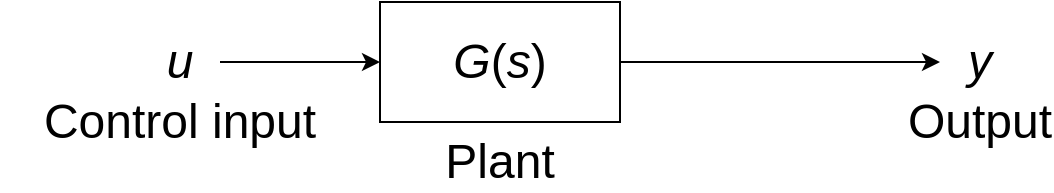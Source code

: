 <mxfile version="14.6.12" type="device" pages="5"><diagram id="LpK1yJ_hKeKC-mRUh4Eu" name="Openloop"><mxGraphModel dx="1422" dy="762" grid="1" gridSize="10" guides="1" tooltips="1" connect="1" arrows="1" fold="1" page="1" pageScale="1" pageWidth="827" pageHeight="583" math="0" shadow="0"><root><mxCell id="eJUgIqSm62zZzHFqGD71-0"/><mxCell id="eJUgIqSm62zZzHFqGD71-1" parent="eJUgIqSm62zZzHFqGD71-0"/><mxCell id="exgcAEvkiC2VnjmJ8I3w-1" value="&lt;i&gt;G&lt;/i&gt;(&lt;i&gt;s&lt;/i&gt;)" style="rounded=0;whiteSpace=wrap;html=1;fontSize=24;" parent="eJUgIqSm62zZzHFqGD71-1" vertex="1"><mxGeometry x="200" y="40" width="120" height="60" as="geometry"/></mxCell><mxCell id="exgcAEvkiC2VnjmJ8I3w-2" value="" style="endArrow=classic;html=1;fontSize=24;exitX=1;exitY=0.5;exitDx=0;exitDy=0;entryX=0;entryY=0.5;entryDx=0;entryDy=0;" parent="eJUgIqSm62zZzHFqGD71-1" target="exgcAEvkiC2VnjmJ8I3w-1" edge="1"><mxGeometry width="50" height="50" relative="1" as="geometry"><mxPoint x="120" y="70" as="sourcePoint"/><mxPoint x="200" y="180" as="targetPoint"/></mxGeometry></mxCell><mxCell id="exgcAEvkiC2VnjmJ8I3w-6" value="" style="endArrow=classic;html=1;fontSize=24;exitX=1;exitY=0.5;exitDx=0;exitDy=0;" parent="eJUgIqSm62zZzHFqGD71-1" source="exgcAEvkiC2VnjmJ8I3w-1" edge="1"><mxGeometry width="50" height="50" relative="1" as="geometry"><mxPoint x="360" y="69.5" as="sourcePoint"/><mxPoint x="480" y="70" as="targetPoint"/></mxGeometry></mxCell><mxCell id="exgcAEvkiC2VnjmJ8I3w-11" value="&lt;i&gt;u&lt;/i&gt;" style="text;html=1;strokeColor=none;fillColor=none;align=center;verticalAlign=middle;whiteSpace=wrap;rounded=0;fontSize=24;" parent="eJUgIqSm62zZzHFqGD71-1" vertex="1"><mxGeometry x="80" y="60.25" width="40" height="20" as="geometry"/></mxCell><mxCell id="exgcAEvkiC2VnjmJ8I3w-12" value="&lt;i&gt;y&lt;/i&gt;" style="text;html=1;strokeColor=none;fillColor=none;align=center;verticalAlign=middle;whiteSpace=wrap;rounded=0;fontSize=24;" parent="eJUgIqSm62zZzHFqGD71-1" vertex="1"><mxGeometry x="480" y="60.25" width="40" height="20" as="geometry"/></mxCell><mxCell id="exgcAEvkiC2VnjmJ8I3w-15" value="Plant" style="text;html=1;strokeColor=none;fillColor=none;align=center;verticalAlign=middle;whiteSpace=wrap;rounded=0;fontSize=24;" parent="eJUgIqSm62zZzHFqGD71-1" vertex="1"><mxGeometry x="240" y="110" width="40" height="20" as="geometry"/></mxCell><mxCell id="exgcAEvkiC2VnjmJ8I3w-17" value="Output" style="text;html=1;strokeColor=none;fillColor=none;align=center;verticalAlign=middle;whiteSpace=wrap;rounded=0;fontSize=24;" parent="eJUgIqSm62zZzHFqGD71-1" vertex="1"><mxGeometry x="480" y="90" width="40" height="20" as="geometry"/></mxCell><mxCell id="exgcAEvkiC2VnjmJ8I3w-18" value="Control input" style="text;html=1;strokeColor=none;fillColor=none;align=center;verticalAlign=middle;whiteSpace=wrap;rounded=0;fontSize=24;" parent="eJUgIqSm62zZzHFqGD71-1" vertex="1"><mxGeometry x="10" y="90" width="180" height="20" as="geometry"/></mxCell></root></mxGraphModel></diagram><diagram id="aKKlET8Y0Nt4wHHGuNj2" name="Feedback"><mxGraphModel dx="1422" dy="762" grid="1" gridSize="10" guides="1" tooltips="1" connect="1" arrows="1" fold="1" page="1" pageScale="1" pageWidth="827" pageHeight="583" math="0" shadow="0"><root><mxCell id="BKAPfHF4vDuV-SIpSFPr-0"/><mxCell id="BKAPfHF4vDuV-SIpSFPr-1" parent="BKAPfHF4vDuV-SIpSFPr-0"/><mxCell id="BKAPfHF4vDuV-SIpSFPr-2" value="&lt;i&gt;C&lt;/i&gt;(&lt;i&gt;s&lt;/i&gt;)" style="rounded=0;whiteSpace=wrap;html=1;fontSize=24;" parent="BKAPfHF4vDuV-SIpSFPr-1" vertex="1"><mxGeometry x="240" y="40" width="120" height="60" as="geometry"/></mxCell><mxCell id="BKAPfHF4vDuV-SIpSFPr-3" value="&lt;i&gt;G&lt;/i&gt;(&lt;i&gt;s&lt;/i&gt;)" style="rounded=0;whiteSpace=wrap;html=1;fontSize=24;" parent="BKAPfHF4vDuV-SIpSFPr-1" vertex="1"><mxGeometry x="440" y="40" width="120" height="60" as="geometry"/></mxCell><mxCell id="BKAPfHF4vDuV-SIpSFPr-4" value="" style="endArrow=classic;html=1;fontSize=24;exitX=1;exitY=0.5;exitDx=0;exitDy=0;entryX=0;entryY=0.5;entryDx=0;entryDy=0;" parent="BKAPfHF4vDuV-SIpSFPr-1" source="BKAPfHF4vDuV-SIpSFPr-2" target="BKAPfHF4vDuV-SIpSFPr-3" edge="1"><mxGeometry width="50" height="50" relative="1" as="geometry"><mxPoint x="390" y="230" as="sourcePoint"/><mxPoint x="440" y="180" as="targetPoint"/></mxGeometry></mxCell><mxCell id="BKAPfHF4vDuV-SIpSFPr-5" value="" style="endArrow=classic;html=1;fontSize=24;entryX=0;entryY=0.5;entryDx=0;entryDy=0;" parent="BKAPfHF4vDuV-SIpSFPr-1" target="BKAPfHF4vDuV-SIpSFPr-6" edge="1"><mxGeometry width="50" height="50" relative="1" as="geometry"><mxPoint x="80" y="70" as="sourcePoint"/><mxPoint x="260" y="69.5" as="targetPoint"/></mxGeometry></mxCell><mxCell id="BKAPfHF4vDuV-SIpSFPr-6" value="" style="ellipse;whiteSpace=wrap;html=1;aspect=fixed;fontSize=24;" parent="BKAPfHF4vDuV-SIpSFPr-1" vertex="1"><mxGeometry x="150" y="59.75" width="20.5" height="20.5" as="geometry"/></mxCell><mxCell id="BKAPfHF4vDuV-SIpSFPr-7" value="" style="endArrow=classic;html=1;fontSize=24;entryX=0;entryY=0.5;entryDx=0;entryDy=0;exitX=1;exitY=0.5;exitDx=0;exitDy=0;" parent="BKAPfHF4vDuV-SIpSFPr-1" source="BKAPfHF4vDuV-SIpSFPr-6" target="BKAPfHF4vDuV-SIpSFPr-2" edge="1"><mxGeometry width="50" height="50" relative="1" as="geometry"><mxPoint x="190" y="80" as="sourcePoint"/><mxPoint x="160" y="80" as="targetPoint"/></mxGeometry></mxCell><mxCell id="BKAPfHF4vDuV-SIpSFPr-8" value="" style="endArrow=classic;html=1;fontSize=24;exitX=1;exitY=0.5;exitDx=0;exitDy=0;" parent="BKAPfHF4vDuV-SIpSFPr-1" source="BKAPfHF4vDuV-SIpSFPr-3" edge="1"><mxGeometry width="50" height="50" relative="1" as="geometry"><mxPoint x="600" y="69.5" as="sourcePoint"/><mxPoint x="720" y="70" as="targetPoint"/></mxGeometry></mxCell><mxCell id="BKAPfHF4vDuV-SIpSFPr-9" value="" style="endArrow=none;html=1;fontSize=24;endFill=0;" parent="BKAPfHF4vDuV-SIpSFPr-1" edge="1"><mxGeometry width="50" height="50" relative="1" as="geometry"><mxPoint x="640" y="70" as="sourcePoint"/><mxPoint x="640" y="190" as="targetPoint"/></mxGeometry></mxCell><mxCell id="BKAPfHF4vDuV-SIpSFPr-10" value="" style="endArrow=none;html=1;fontSize=24;endFill=0;" parent="BKAPfHF4vDuV-SIpSFPr-1" edge="1"><mxGeometry width="50" height="50" relative="1" as="geometry"><mxPoint x="160" y="190" as="sourcePoint"/><mxPoint x="640" y="190" as="targetPoint"/></mxGeometry></mxCell><mxCell id="BKAPfHF4vDuV-SIpSFPr-11" value="" style="endArrow=classic;html=1;fontSize=24;entryX=0.5;entryY=1;entryDx=0;entryDy=0;" parent="BKAPfHF4vDuV-SIpSFPr-1" target="BKAPfHF4vDuV-SIpSFPr-6" edge="1"><mxGeometry width="50" height="50" relative="1" as="geometry"><mxPoint x="160" y="190" as="sourcePoint"/><mxPoint x="160" y="80" as="targetPoint"/></mxGeometry></mxCell><mxCell id="BKAPfHF4vDuV-SIpSFPr-12" value="&lt;i&gt;r&lt;/i&gt;" style="text;html=1;strokeColor=none;fillColor=none;align=center;verticalAlign=middle;whiteSpace=wrap;rounded=0;fontSize=24;" parent="BKAPfHF4vDuV-SIpSFPr-1" vertex="1"><mxGeometry x="40" y="59.75" width="40" height="20" as="geometry"/></mxCell><mxCell id="BKAPfHF4vDuV-SIpSFPr-14" value="&lt;i&gt;u&lt;/i&gt;" style="text;html=1;strokeColor=none;fillColor=none;align=center;verticalAlign=middle;whiteSpace=wrap;rounded=0;fontSize=24;" parent="BKAPfHF4vDuV-SIpSFPr-1" vertex="1"><mxGeometry x="380" y="39.75" width="40" height="20" as="geometry"/></mxCell><mxCell id="BKAPfHF4vDuV-SIpSFPr-15" value="&lt;i&gt;y&lt;/i&gt;" style="text;html=1;strokeColor=none;fillColor=none;align=center;verticalAlign=middle;whiteSpace=wrap;rounded=0;fontSize=24;" parent="BKAPfHF4vDuV-SIpSFPr-1" vertex="1"><mxGeometry x="720" y="60.25" width="40" height="20" as="geometry"/></mxCell><mxCell id="BKAPfHF4vDuV-SIpSFPr-16" value="&lt;i&gt;e&lt;/i&gt;" style="text;html=1;strokeColor=none;fillColor=none;align=center;verticalAlign=middle;whiteSpace=wrap;rounded=0;fontSize=24;" parent="BKAPfHF4vDuV-SIpSFPr-1" vertex="1"><mxGeometry x="180" y="40.25" width="40" height="20" as="geometry"/></mxCell><mxCell id="BKAPfHF4vDuV-SIpSFPr-17" value="Controller" style="text;html=1;strokeColor=none;fillColor=none;align=center;verticalAlign=middle;whiteSpace=wrap;rounded=0;fontSize=24;" parent="BKAPfHF4vDuV-SIpSFPr-1" vertex="1"><mxGeometry x="280" y="110" width="40" height="20" as="geometry"/></mxCell><mxCell id="BKAPfHF4vDuV-SIpSFPr-18" value="Plant" style="text;html=1;strokeColor=none;fillColor=none;align=center;verticalAlign=middle;whiteSpace=wrap;rounded=0;fontSize=24;" parent="BKAPfHF4vDuV-SIpSFPr-1" vertex="1"><mxGeometry x="480" y="110" width="40" height="20" as="geometry"/></mxCell><mxCell id="BKAPfHF4vDuV-SIpSFPr-19" value="Target" style="text;html=1;strokeColor=none;fillColor=none;align=center;verticalAlign=middle;whiteSpace=wrap;rounded=0;fontSize=24;" parent="BKAPfHF4vDuV-SIpSFPr-1" vertex="1"><mxGeometry x="40" y="90" width="40" height="20" as="geometry"/></mxCell><mxCell id="BKAPfHF4vDuV-SIpSFPr-20" value="Output" style="text;html=1;strokeColor=none;fillColor=none;align=center;verticalAlign=middle;whiteSpace=wrap;rounded=0;fontSize=24;" parent="BKAPfHF4vDuV-SIpSFPr-1" vertex="1"><mxGeometry x="720" y="90" width="40" height="20" as="geometry"/></mxCell><mxCell id="BKAPfHF4vDuV-SIpSFPr-21" value="Control input" style="text;html=1;strokeColor=none;fillColor=none;align=center;verticalAlign=middle;whiteSpace=wrap;rounded=0;fontSize=24;" parent="BKAPfHF4vDuV-SIpSFPr-1" vertex="1"><mxGeometry x="310" y="10" width="180" height="20" as="geometry"/></mxCell><mxCell id="tWutcme8Any8Xiox3pY2-1" value="" style="endArrow=none;html=1;fontSize=24;" parent="BKAPfHF4vDuV-SIpSFPr-1" edge="1"><mxGeometry width="50" height="50" relative="1" as="geometry"><mxPoint x="130.5" y="49.58" as="sourcePoint"/><mxPoint x="150" y="50" as="targetPoint"/></mxGeometry></mxCell><mxCell id="tWutcme8Any8Xiox3pY2-2" value="" style="endArrow=none;html=1;fontSize=24;" parent="BKAPfHF4vDuV-SIpSFPr-1" edge="1"><mxGeometry width="50" height="50" relative="1" as="geometry"><mxPoint x="140" y="40.25" as="sourcePoint"/><mxPoint x="140" y="60.25" as="targetPoint"/></mxGeometry></mxCell><mxCell id="tWutcme8Any8Xiox3pY2-3" value="" style="endArrow=none;html=1;fontSize=24;" parent="BKAPfHF4vDuV-SIpSFPr-1" edge="1"><mxGeometry width="50" height="50" relative="1" as="geometry"><mxPoint x="170.5" y="99.58" as="sourcePoint"/><mxPoint x="190" y="100" as="targetPoint"/></mxGeometry></mxCell></root></mxGraphModel></diagram><diagram id="QLqFuEdxZmHY0M0TcI9e" name="TimeTrans"><mxGraphModel dx="981" dy="486" grid="1" gridSize="10" guides="1" tooltips="1" connect="1" arrows="1" fold="1" page="1" pageScale="1" pageWidth="827" pageHeight="583" math="0" shadow="0"><root><mxCell id="-6I7eu9SVxJh-L2ONIvm-0"/><mxCell id="-6I7eu9SVxJh-L2ONIvm-1" parent="-6I7eu9SVxJh-L2ONIvm-0"/><mxCell id="-6I7eu9SVxJh-L2ONIvm-2" value="" style="endArrow=classic;html=1;fontSize=24;" edge="1" parent="-6I7eu9SVxJh-L2ONIvm-1"><mxGeometry width="50" height="50" relative="1" as="geometry"><mxPoint x="30" y="320" as="sourcePoint"/><mxPoint x="520" y="320" as="targetPoint"/></mxGeometry></mxCell><mxCell id="-6I7eu9SVxJh-L2ONIvm-3" value="" style="endArrow=classic;html=1;fontSize=24;" edge="1" parent="-6I7eu9SVxJh-L2ONIvm-1"><mxGeometry width="50" height="50" relative="1" as="geometry"><mxPoint x="40" y="330" as="sourcePoint"/><mxPoint x="40" y="40" as="targetPoint"/></mxGeometry></mxCell><mxCell id="-6I7eu9SVxJh-L2ONIvm-4" value="" style="curved=1;endArrow=none;html=1;fontSize=24;endFill=0;" edge="1" parent="-6I7eu9SVxJh-L2ONIvm-1"><mxGeometry width="50" height="50" relative="1" as="geometry"><mxPoint x="80" y="320" as="sourcePoint"/><mxPoint x="520" y="80" as="targetPoint"/><Array as="points"><mxPoint x="160" y="170"/><mxPoint x="320" y="80"/></Array></mxGeometry></mxCell><mxCell id="-6I7eu9SVxJh-L2ONIvm-5" value="" style="curved=1;endArrow=none;html=1;fontSize=24;endFill=0;" edge="1" parent="-6I7eu9SVxJh-L2ONIvm-1"><mxGeometry width="50" height="50" relative="1" as="geometry"><mxPoint x="80" y="320" as="sourcePoint"/><mxPoint x="520" y="80" as="targetPoint"/><Array as="points"><mxPoint x="100" y="220"/><mxPoint x="170" y="70"/></Array></mxGeometry></mxCell><mxCell id="-6I7eu9SVxJh-L2ONIvm-6" value="" style="curved=1;endArrow=none;html=1;fontSize=24;endFill=0;" edge="1" parent="-6I7eu9SVxJh-L2ONIvm-1"><mxGeometry width="50" height="50" relative="1" as="geometry"><mxPoint x="80" y="320" as="sourcePoint"/><mxPoint x="520" y="120" as="targetPoint"/><Array as="points"><mxPoint x="200" y="160"/></Array></mxGeometry></mxCell><mxCell id="-6I7eu9SVxJh-L2ONIvm-7" value="Time &lt;i&gt;t&lt;/i&gt;" style="text;html=1;strokeColor=none;fillColor=none;align=center;verticalAlign=middle;whiteSpace=wrap;rounded=0;fontSize=24;" vertex="1" parent="-6I7eu9SVxJh-L2ONIvm-1"><mxGeometry x="414" y="330" width="100" height="20" as="geometry"/></mxCell><mxCell id="-6I7eu9SVxJh-L2ONIvm-9" value="Time constant" style="text;html=1;strokeColor=none;fillColor=none;align=center;verticalAlign=middle;whiteSpace=wrap;rounded=0;fontSize=24;" vertex="1" parent="-6I7eu9SVxJh-L2ONIvm-1"><mxGeometry x="234" y="220" width="220" height="20" as="geometry"/></mxCell><mxCell id="biFRWdEG6viMLxoKx9GR-0" value="" style="shape=flexArrow;endArrow=classic;html=1;fontSize=24;" edge="1" parent="-6I7eu9SVxJh-L2ONIvm-1"><mxGeometry width="50" height="50" relative="1" as="geometry"><mxPoint x="280" y="201.5" as="sourcePoint"/><mxPoint x="410" y="200" as="targetPoint"/></mxGeometry></mxCell><mxCell id="biFRWdEG6viMLxoKx9GR-1" value="1st order transfer function" style="text;html=1;strokeColor=none;fillColor=none;align=center;verticalAlign=middle;whiteSpace=wrap;rounded=0;fontSize=24;" vertex="1" parent="-6I7eu9SVxJh-L2ONIvm-1"><mxGeometry x="60" y="10" width="400" height="20" as="geometry"/></mxCell><mxCell id="_4StybSK5LL7AebU3-w3-0" value="" style="endArrow=none;dashed=1;html=1;fontSize=24;startArrow=none;" edge="1" parent="-6I7eu9SVxJh-L2ONIvm-1"><mxGeometry width="50" height="50" relative="1" as="geometry"><mxPoint x="185.0" y="80" as="sourcePoint"/><mxPoint x="520" y="80" as="targetPoint"/></mxGeometry></mxCell><mxCell id="_4StybSK5LL7AebU3-w3-2" value="&lt;i&gt;K&lt;/i&gt;" style="text;html=1;strokeColor=none;fillColor=none;align=center;verticalAlign=middle;whiteSpace=wrap;rounded=0;fontSize=24;" vertex="1" parent="-6I7eu9SVxJh-L2ONIvm-1"><mxGeometry y="70" width="40" height="20" as="geometry"/></mxCell><mxCell id="_4StybSK5LL7AebU3-w3-3" value="" style="endArrow=none;dashed=1;html=1;fontSize=24;" edge="1" parent="-6I7eu9SVxJh-L2ONIvm-1"><mxGeometry width="50" height="50" relative="1" as="geometry"><mxPoint x="80" y="320" as="sourcePoint"/><mxPoint x="240" y="50" as="targetPoint"/></mxGeometry></mxCell><mxCell id="_4StybSK5LL7AebU3-w3-4" value="" style="endArrow=none;dashed=1;html=1;fontSize=24;startArrow=none;" edge="1" parent="-6I7eu9SVxJh-L2ONIvm-1"><mxGeometry width="50" height="50" relative="1" as="geometry"><mxPoint x="220" y="80" as="sourcePoint"/><mxPoint x="220" y="80" as="targetPoint"/></mxGeometry></mxCell><mxCell id="_4StybSK5LL7AebU3-w3-5" value="&lt;i&gt;L+T&lt;/i&gt;" style="text;html=1;strokeColor=none;fillColor=none;align=center;verticalAlign=middle;whiteSpace=wrap;rounded=0;fontSize=24;" vertex="1" parent="-6I7eu9SVxJh-L2ONIvm-1"><mxGeometry x="200" y="330" width="40" height="20" as="geometry"/></mxCell><mxCell id="_4StybSK5LL7AebU3-w3-7" value="0.632&lt;i&gt;K&lt;/i&gt;" style="text;html=1;strokeColor=none;fillColor=none;align=center;verticalAlign=middle;whiteSpace=wrap;rounded=0;fontSize=24;" vertex="1" parent="-6I7eu9SVxJh-L2ONIvm-1"><mxGeometry x="250" y="130" width="40" height="20" as="geometry"/></mxCell><mxCell id="_4StybSK5LL7AebU3-w3-9" value="" style="endArrow=none;dashed=1;html=1;fontSize=24;" edge="1" parent="-6I7eu9SVxJh-L2ONIvm-1"><mxGeometry width="50" height="50" relative="1" as="geometry"><mxPoint x="220" y="320" as="sourcePoint"/><mxPoint x="220" y="85" as="targetPoint"/></mxGeometry></mxCell><mxCell id="_4StybSK5LL7AebU3-w3-11" value="" style="endArrow=none;dashed=1;html=1;fontSize=24;exitX=1;exitY=0.5;exitDx=0;exitDy=0;" edge="1" parent="-6I7eu9SVxJh-L2ONIvm-1" source="_4StybSK5LL7AebU3-w3-2"><mxGeometry width="50" height="50" relative="1" as="geometry"><mxPoint x="80" y="80" as="sourcePoint"/><mxPoint x="215.0" y="80" as="targetPoint"/></mxGeometry></mxCell><mxCell id="_4StybSK5LL7AebU3-w3-12" value="" style="ellipse;whiteSpace=wrap;html=1;aspect=fixed;fontSize=24;strokeColor=none;fillColor=#000000;" vertex="1" parent="-6I7eu9SVxJh-L2ONIvm-1"><mxGeometry x="215" y="135" width="10" height="10" as="geometry"/></mxCell><mxCell id="_4StybSK5LL7AebU3-w3-14" value="" style="ellipse;whiteSpace=wrap;html=1;aspect=fixed;fontSize=24;strokeColor=none;fillColor=#000000;" vertex="1" parent="-6I7eu9SVxJh-L2ONIvm-1"><mxGeometry x="215" y="75" width="10" height="10" as="geometry"/></mxCell><mxCell id="_4StybSK5LL7AebU3-w3-16" value="&lt;i&gt;y&lt;/i&gt;" style="text;html=1;strokeColor=none;fillColor=none;align=center;verticalAlign=middle;whiteSpace=wrap;rounded=0;fontSize=24;" vertex="1" parent="-6I7eu9SVxJh-L2ONIvm-1"><mxGeometry x="10" y="10" width="40" height="20" as="geometry"/></mxCell><mxCell id="ehMTZ1YFxICBOnaeqU66-1" value="&lt;i&gt;L&lt;/i&gt;" style="text;html=1;strokeColor=none;fillColor=none;align=center;verticalAlign=middle;whiteSpace=wrap;rounded=0;fontSize=24;" vertex="1" parent="-6I7eu9SVxJh-L2ONIvm-1"><mxGeometry x="60" y="330" width="40" height="20" as="geometry"/></mxCell><mxCell id="ehMTZ1YFxICBOnaeqU66-2" value="0" style="text;html=1;strokeColor=none;fillColor=none;align=center;verticalAlign=middle;whiteSpace=wrap;rounded=0;fontSize=24;" vertex="1" parent="-6I7eu9SVxJh-L2ONIvm-1"><mxGeometry y="330" width="40" height="20" as="geometry"/></mxCell></root></mxGraphModel></diagram><diagram id="LLka-jax26qRRc10R-kH" name="RotaryEncoder"><mxGraphModel dx="1422" dy="762" grid="1" gridSize="10" guides="1" tooltips="1" connect="1" arrows="1" fold="1" page="1" pageScale="1" pageWidth="827" pageHeight="583" math="0" shadow="0"><root><mxCell id="0"/><mxCell id="1" parent="0"/><mxCell id="IHuQhA2lja8oLrh6rLdf-2" value="" style="endArrow=classic;html=1;" parent="1" edge="1"><mxGeometry width="50" height="50" relative="1" as="geometry"><mxPoint x="110" y="120" as="sourcePoint"/><mxPoint x="800" y="120" as="targetPoint"/></mxGeometry></mxCell><mxCell id="IHuQhA2lja8oLrh6rLdf-3" value="" style="endArrow=classic;html=1;" parent="1" edge="1"><mxGeometry width="50" height="50" relative="1" as="geometry"><mxPoint x="120" y="130" as="sourcePoint"/><mxPoint x="120" y="40" as="targetPoint"/></mxGeometry></mxCell><mxCell id="IHuQhA2lja8oLrh6rLdf-4" value="" style="endArrow=classic;html=1;endFill=1;" parent="1" edge="1"><mxGeometry width="50" height="50" relative="1" as="geometry"><mxPoint x="160" y="120" as="sourcePoint"/><mxPoint x="160" y="40" as="targetPoint"/></mxGeometry></mxCell><mxCell id="IHuQhA2lja8oLrh6rLdf-5" value="" style="endArrow=classic;html=1;endFill=1;" parent="1" edge="1"><mxGeometry width="50" height="50" relative="1" as="geometry"><mxPoint x="200" y="40" as="sourcePoint"/><mxPoint x="200" y="120" as="targetPoint"/></mxGeometry></mxCell><mxCell id="IHuQhA2lja8oLrh6rLdf-6" value="" style="endArrow=none;html=1;" parent="1" edge="1"><mxGeometry width="50" height="50" relative="1" as="geometry"><mxPoint x="200" y="40" as="sourcePoint"/><mxPoint x="160" y="40" as="targetPoint"/></mxGeometry></mxCell><mxCell id="IHuQhA2lja8oLrh6rLdf-7" value="" style="endArrow=classic;html=1;endFill=1;" parent="1" edge="1"><mxGeometry width="50" height="50" relative="1" as="geometry"><mxPoint x="240" y="120" as="sourcePoint"/><mxPoint x="240" y="40" as="targetPoint"/></mxGeometry></mxCell><mxCell id="IHuQhA2lja8oLrh6rLdf-8" value="" style="endArrow=classic;html=1;endFill=1;" parent="1" edge="1"><mxGeometry width="50" height="50" relative="1" as="geometry"><mxPoint x="280" y="40" as="sourcePoint"/><mxPoint x="280" y="120" as="targetPoint"/></mxGeometry></mxCell><mxCell id="IHuQhA2lja8oLrh6rLdf-9" value="" style="endArrow=none;html=1;" parent="1" edge="1"><mxGeometry width="50" height="50" relative="1" as="geometry"><mxPoint x="280" y="40" as="sourcePoint"/><mxPoint x="240" y="40" as="targetPoint"/></mxGeometry></mxCell><mxCell id="IHuQhA2lja8oLrh6rLdf-13" value="" style="endArrow=classic;html=1;endFill=1;" parent="1" edge="1"><mxGeometry width="50" height="50" relative="1" as="geometry"><mxPoint x="320" y="120" as="sourcePoint"/><mxPoint x="320" y="40" as="targetPoint"/></mxGeometry></mxCell><mxCell id="IHuQhA2lja8oLrh6rLdf-14" value="" style="endArrow=classic;html=1;endFill=1;" parent="1" edge="1"><mxGeometry width="50" height="50" relative="1" as="geometry"><mxPoint x="400" y="40" as="sourcePoint"/><mxPoint x="400" y="120" as="targetPoint"/></mxGeometry></mxCell><mxCell id="IHuQhA2lja8oLrh6rLdf-15" value="" style="endArrow=none;html=1;" parent="1" edge="1"><mxGeometry width="50" height="50" relative="1" as="geometry"><mxPoint x="400" y="40" as="sourcePoint"/><mxPoint x="320" y="40" as="targetPoint"/></mxGeometry></mxCell><mxCell id="IHuQhA2lja8oLrh6rLdf-16" value="" style="endArrow=classic;html=1;endFill=1;" parent="1" edge="1"><mxGeometry width="50" height="50" relative="1" as="geometry"><mxPoint x="480" y="120" as="sourcePoint"/><mxPoint x="480" y="40" as="targetPoint"/></mxGeometry></mxCell><mxCell id="IHuQhA2lja8oLrh6rLdf-17" value="" style="endArrow=classic;html=1;endFill=1;" parent="1" edge="1"><mxGeometry width="50" height="50" relative="1" as="geometry"><mxPoint x="560" y="40" as="sourcePoint"/><mxPoint x="560" y="120" as="targetPoint"/></mxGeometry></mxCell><mxCell id="IHuQhA2lja8oLrh6rLdf-18" value="" style="endArrow=none;html=1;" parent="1" edge="1"><mxGeometry width="50" height="50" relative="1" as="geometry"><mxPoint x="560" y="40" as="sourcePoint"/><mxPoint x="480" y="40" as="targetPoint"/></mxGeometry></mxCell><mxCell id="IHuQhA2lja8oLrh6rLdf-19" value="" style="endArrow=classic;html=1;endFill=1;" parent="1" edge="1"><mxGeometry width="50" height="50" relative="1" as="geometry"><mxPoint x="640" y="120" as="sourcePoint"/><mxPoint x="640" y="40" as="targetPoint"/></mxGeometry></mxCell><mxCell id="IHuQhA2lja8oLrh6rLdf-20" value="" style="endArrow=classic;html=1;endFill=1;" parent="1" edge="1"><mxGeometry width="50" height="50" relative="1" as="geometry"><mxPoint x="660" y="40" as="sourcePoint"/><mxPoint x="660" y="120" as="targetPoint"/></mxGeometry></mxCell><mxCell id="IHuQhA2lja8oLrh6rLdf-21" value="" style="endArrow=none;html=1;" parent="1" edge="1"><mxGeometry width="50" height="50" relative="1" as="geometry"><mxPoint x="660" y="40" as="sourcePoint"/><mxPoint x="640" y="40" as="targetPoint"/></mxGeometry></mxCell><mxCell id="IHuQhA2lja8oLrh6rLdf-22" value="" style="endArrow=classic;html=1;endFill=1;" parent="1" edge="1"><mxGeometry width="50" height="50" relative="1" as="geometry"><mxPoint x="680" y="120" as="sourcePoint"/><mxPoint x="680" y="40" as="targetPoint"/></mxGeometry></mxCell><mxCell id="IHuQhA2lja8oLrh6rLdf-23" value="" style="endArrow=classic;html=1;endFill=1;" parent="1" edge="1"><mxGeometry width="50" height="50" relative="1" as="geometry"><mxPoint x="700" y="40" as="sourcePoint"/><mxPoint x="700" y="120" as="targetPoint"/></mxGeometry></mxCell><mxCell id="IHuQhA2lja8oLrh6rLdf-24" value="" style="endArrow=none;html=1;" parent="1" edge="1"><mxGeometry width="50" height="50" relative="1" as="geometry"><mxPoint x="700" y="40" as="sourcePoint"/><mxPoint x="680" y="40" as="targetPoint"/></mxGeometry></mxCell><mxCell id="IHuQhA2lja8oLrh6rLdf-25" value="" style="endArrow=classic;html=1;endFill=1;" parent="1" edge="1"><mxGeometry width="50" height="50" relative="1" as="geometry"><mxPoint x="720" y="120" as="sourcePoint"/><mxPoint x="720" y="40" as="targetPoint"/></mxGeometry></mxCell><mxCell id="IHuQhA2lja8oLrh6rLdf-26" value="" style="endArrow=classic;html=1;endFill=1;" parent="1" edge="1"><mxGeometry width="50" height="50" relative="1" as="geometry"><mxPoint x="740" y="40" as="sourcePoint"/><mxPoint x="740" y="120" as="targetPoint"/></mxGeometry></mxCell><mxCell id="IHuQhA2lja8oLrh6rLdf-27" value="" style="endArrow=none;html=1;" parent="1" edge="1"><mxGeometry width="50" height="50" relative="1" as="geometry"><mxPoint x="740" y="40" as="sourcePoint"/><mxPoint x="720" y="40" as="targetPoint"/></mxGeometry></mxCell><mxCell id="IHuQhA2lja8oLrh6rLdf-28" value="" style="endArrow=classic;html=1;" parent="1" edge="1"><mxGeometry width="50" height="50" relative="1" as="geometry"><mxPoint x="110" y="240" as="sourcePoint"/><mxPoint x="800" y="240" as="targetPoint"/></mxGeometry></mxCell><mxCell id="IHuQhA2lja8oLrh6rLdf-29" value="" style="endArrow=classic;html=1;" parent="1" edge="1"><mxGeometry width="50" height="50" relative="1" as="geometry"><mxPoint x="120" y="250" as="sourcePoint"/><mxPoint x="120" y="160" as="targetPoint"/></mxGeometry></mxCell><mxCell id="IHuQhA2lja8oLrh6rLdf-30" value="" style="endArrow=classic;html=1;endFill=1;" parent="1" edge="1"><mxGeometry width="50" height="50" relative="1" as="geometry"><mxPoint x="180" y="240" as="sourcePoint"/><mxPoint x="180" y="160" as="targetPoint"/></mxGeometry></mxCell><mxCell id="IHuQhA2lja8oLrh6rLdf-31" value="" style="endArrow=classic;html=1;endFill=1;" parent="1" edge="1"><mxGeometry width="50" height="50" relative="1" as="geometry"><mxPoint x="220" y="160" as="sourcePoint"/><mxPoint x="220" y="240" as="targetPoint"/></mxGeometry></mxCell><mxCell id="IHuQhA2lja8oLrh6rLdf-32" value="" style="endArrow=none;html=1;" parent="1" edge="1"><mxGeometry width="50" height="50" relative="1" as="geometry"><mxPoint x="220" y="160" as="sourcePoint"/><mxPoint x="180" y="160" as="targetPoint"/></mxGeometry></mxCell><mxCell id="IHuQhA2lja8oLrh6rLdf-33" value="" style="endArrow=classic;html=1;endFill=1;" parent="1" edge="1"><mxGeometry width="50" height="50" relative="1" as="geometry"><mxPoint x="260" y="240" as="sourcePoint"/><mxPoint x="260" y="160" as="targetPoint"/></mxGeometry></mxCell><mxCell id="IHuQhA2lja8oLrh6rLdf-34" value="" style="endArrow=classic;html=1;endFill=1;" parent="1" edge="1"><mxGeometry width="50" height="50" relative="1" as="geometry"><mxPoint x="300" y="160" as="sourcePoint"/><mxPoint x="300" y="240" as="targetPoint"/></mxGeometry></mxCell><mxCell id="IHuQhA2lja8oLrh6rLdf-35" value="" style="endArrow=none;html=1;" parent="1" edge="1"><mxGeometry width="50" height="50" relative="1" as="geometry"><mxPoint x="300" y="160" as="sourcePoint"/><mxPoint x="260" y="160" as="targetPoint"/></mxGeometry></mxCell><mxCell id="IHuQhA2lja8oLrh6rLdf-36" value="" style="endArrow=classic;html=1;endFill=1;" parent="1" edge="1"><mxGeometry width="50" height="50" relative="1" as="geometry"><mxPoint x="360" y="240" as="sourcePoint"/><mxPoint x="360" y="160" as="targetPoint"/></mxGeometry></mxCell><mxCell id="IHuQhA2lja8oLrh6rLdf-37" value="" style="endArrow=classic;html=1;endFill=1;" parent="1" edge="1"><mxGeometry width="50" height="50" relative="1" as="geometry"><mxPoint x="440" y="160" as="sourcePoint"/><mxPoint x="440" y="240" as="targetPoint"/></mxGeometry></mxCell><mxCell id="IHuQhA2lja8oLrh6rLdf-38" value="" style="endArrow=none;html=1;" parent="1" edge="1"><mxGeometry width="50" height="50" relative="1" as="geometry"><mxPoint x="440" y="160" as="sourcePoint"/><mxPoint x="360" y="160" as="targetPoint"/></mxGeometry></mxCell><mxCell id="IHuQhA2lja8oLrh6rLdf-39" value="" style="endArrow=classic;html=1;endFill=1;" parent="1" edge="1"><mxGeometry width="50" height="50" relative="1" as="geometry"><mxPoint x="520" y="240" as="sourcePoint"/><mxPoint x="520" y="160" as="targetPoint"/></mxGeometry></mxCell><mxCell id="IHuQhA2lja8oLrh6rLdf-40" value="" style="endArrow=classic;html=1;endFill=1;" parent="1" edge="1"><mxGeometry width="50" height="50" relative="1" as="geometry"><mxPoint x="600" y="160" as="sourcePoint"/><mxPoint x="600" y="240" as="targetPoint"/></mxGeometry></mxCell><mxCell id="IHuQhA2lja8oLrh6rLdf-41" value="" style="endArrow=none;html=1;" parent="1" edge="1"><mxGeometry width="50" height="50" relative="1" as="geometry"><mxPoint x="600" y="160" as="sourcePoint"/><mxPoint x="520" y="160" as="targetPoint"/></mxGeometry></mxCell><mxCell id="IHuQhA2lja8oLrh6rLdf-42" value="" style="endArrow=classic;html=1;endFill=1;" parent="1" edge="1"><mxGeometry width="50" height="50" relative="1" as="geometry"><mxPoint x="650" y="240" as="sourcePoint"/><mxPoint x="650" y="160" as="targetPoint"/></mxGeometry></mxCell><mxCell id="IHuQhA2lja8oLrh6rLdf-43" value="" style="endArrow=classic;html=1;endFill=1;" parent="1" edge="1"><mxGeometry width="50" height="50" relative="1" as="geometry"><mxPoint x="670" y="160" as="sourcePoint"/><mxPoint x="670" y="240" as="targetPoint"/></mxGeometry></mxCell><mxCell id="IHuQhA2lja8oLrh6rLdf-44" value="" style="endArrow=none;html=1;" parent="1" edge="1"><mxGeometry width="50" height="50" relative="1" as="geometry"><mxPoint x="670" y="160" as="sourcePoint"/><mxPoint x="650" y="160" as="targetPoint"/></mxGeometry></mxCell><mxCell id="IHuQhA2lja8oLrh6rLdf-45" value="" style="endArrow=classic;html=1;endFill=1;" parent="1" edge="1"><mxGeometry width="50" height="50" relative="1" as="geometry"><mxPoint x="690" y="240" as="sourcePoint"/><mxPoint x="690" y="160" as="targetPoint"/></mxGeometry></mxCell><mxCell id="IHuQhA2lja8oLrh6rLdf-46" value="" style="endArrow=classic;html=1;endFill=1;" parent="1" edge="1"><mxGeometry width="50" height="50" relative="1" as="geometry"><mxPoint x="710" y="160" as="sourcePoint"/><mxPoint x="710" y="240" as="targetPoint"/></mxGeometry></mxCell><mxCell id="IHuQhA2lja8oLrh6rLdf-47" value="" style="endArrow=none;html=1;" parent="1" edge="1"><mxGeometry width="50" height="50" relative="1" as="geometry"><mxPoint x="710" y="160" as="sourcePoint"/><mxPoint x="690" y="160" as="targetPoint"/></mxGeometry></mxCell><mxCell id="IHuQhA2lja8oLrh6rLdf-48" value="" style="endArrow=classic;html=1;endFill=1;" parent="1" edge="1"><mxGeometry width="50" height="50" relative="1" as="geometry"><mxPoint x="730" y="240" as="sourcePoint"/><mxPoint x="730" y="160" as="targetPoint"/></mxGeometry></mxCell><mxCell id="IHuQhA2lja8oLrh6rLdf-49" value="" style="endArrow=classic;html=1;endFill=1;" parent="1" edge="1"><mxGeometry width="50" height="50" relative="1" as="geometry"><mxPoint x="750" y="160" as="sourcePoint"/><mxPoint x="750" y="240" as="targetPoint"/></mxGeometry></mxCell><mxCell id="IHuQhA2lja8oLrh6rLdf-50" value="" style="endArrow=none;html=1;" parent="1" edge="1"><mxGeometry width="50" height="50" relative="1" as="geometry"><mxPoint x="750" y="160" as="sourcePoint"/><mxPoint x="730" y="160" as="targetPoint"/></mxGeometry></mxCell><mxCell id="IHuQhA2lja8oLrh6rLdf-51" value="" style="endArrow=none;dashed=1;html=1;" parent="1" edge="1"><mxGeometry width="50" height="50" relative="1" as="geometry"><mxPoint x="160" y="240" as="sourcePoint"/><mxPoint x="160" y="120" as="targetPoint"/></mxGeometry></mxCell><mxCell id="IHuQhA2lja8oLrh6rLdf-58" value="" style="endArrow=classic;html=1;" parent="1" edge="1"><mxGeometry width="50" height="50" relative="1" as="geometry"><mxPoint x="110" y="400" as="sourcePoint"/><mxPoint x="800" y="400" as="targetPoint"/></mxGeometry></mxCell><mxCell id="IHuQhA2lja8oLrh6rLdf-59" value="" style="endArrow=classic;html=1;" parent="1" edge="1"><mxGeometry width="50" height="50" relative="1" as="geometry"><mxPoint x="120" y="410" as="sourcePoint"/><mxPoint x="120" y="320" as="targetPoint"/></mxGeometry></mxCell><mxCell id="IHuQhA2lja8oLrh6rLdf-60" value="" style="endArrow=classic;html=1;endFill=1;" parent="1" edge="1"><mxGeometry width="50" height="50" relative="1" as="geometry"><mxPoint x="160" y="400" as="sourcePoint"/><mxPoint x="160" y="320" as="targetPoint"/></mxGeometry></mxCell><mxCell id="IHuQhA2lja8oLrh6rLdf-61" value="" style="endArrow=classic;html=1;endFill=1;" parent="1" edge="1"><mxGeometry width="50" height="50" relative="1" as="geometry"><mxPoint x="200" y="320" as="sourcePoint"/><mxPoint x="200" y="400" as="targetPoint"/></mxGeometry></mxCell><mxCell id="IHuQhA2lja8oLrh6rLdf-62" value="" style="endArrow=none;html=1;" parent="1" edge="1"><mxGeometry width="50" height="50" relative="1" as="geometry"><mxPoint x="200" y="320" as="sourcePoint"/><mxPoint x="160" y="320" as="targetPoint"/></mxGeometry></mxCell><mxCell id="IHuQhA2lja8oLrh6rLdf-63" value="" style="endArrow=classic;html=1;endFill=1;" parent="1" edge="1"><mxGeometry width="50" height="50" relative="1" as="geometry"><mxPoint x="240" y="400" as="sourcePoint"/><mxPoint x="240" y="320" as="targetPoint"/></mxGeometry></mxCell><mxCell id="IHuQhA2lja8oLrh6rLdf-64" value="" style="endArrow=classic;html=1;endFill=1;" parent="1" edge="1"><mxGeometry width="50" height="50" relative="1" as="geometry"><mxPoint x="280" y="320" as="sourcePoint"/><mxPoint x="280" y="400" as="targetPoint"/></mxGeometry></mxCell><mxCell id="IHuQhA2lja8oLrh6rLdf-65" value="" style="endArrow=none;html=1;" parent="1" edge="1"><mxGeometry width="50" height="50" relative="1" as="geometry"><mxPoint x="280" y="320" as="sourcePoint"/><mxPoint x="240" y="320" as="targetPoint"/></mxGeometry></mxCell><mxCell id="IHuQhA2lja8oLrh6rLdf-66" value="" style="endArrow=classic;html=1;endFill=1;" parent="1" edge="1"><mxGeometry width="50" height="50" relative="1" as="geometry"><mxPoint x="340" y="400" as="sourcePoint"/><mxPoint x="340" y="320" as="targetPoint"/></mxGeometry></mxCell><mxCell id="IHuQhA2lja8oLrh6rLdf-67" value="" style="endArrow=classic;html=1;endFill=1;" parent="1" edge="1"><mxGeometry width="50" height="50" relative="1" as="geometry"><mxPoint x="420" y="320" as="sourcePoint"/><mxPoint x="420" y="400" as="targetPoint"/></mxGeometry></mxCell><mxCell id="IHuQhA2lja8oLrh6rLdf-68" value="" style="endArrow=none;html=1;" parent="1" edge="1"><mxGeometry width="50" height="50" relative="1" as="geometry"><mxPoint x="420" y="320" as="sourcePoint"/><mxPoint x="340" y="320" as="targetPoint"/></mxGeometry></mxCell><mxCell id="IHuQhA2lja8oLrh6rLdf-69" value="" style="endArrow=classic;html=1;endFill=1;" parent="1" edge="1"><mxGeometry width="50" height="50" relative="1" as="geometry"><mxPoint x="500" y="400" as="sourcePoint"/><mxPoint x="500" y="320" as="targetPoint"/></mxGeometry></mxCell><mxCell id="IHuQhA2lja8oLrh6rLdf-70" value="" style="endArrow=classic;html=1;endFill=1;" parent="1" edge="1"><mxGeometry width="50" height="50" relative="1" as="geometry"><mxPoint x="580" y="320" as="sourcePoint"/><mxPoint x="580" y="400" as="targetPoint"/></mxGeometry></mxCell><mxCell id="IHuQhA2lja8oLrh6rLdf-71" value="" style="endArrow=none;html=1;" parent="1" edge="1"><mxGeometry width="50" height="50" relative="1" as="geometry"><mxPoint x="580" y="320" as="sourcePoint"/><mxPoint x="500" y="320" as="targetPoint"/></mxGeometry></mxCell><mxCell id="IHuQhA2lja8oLrh6rLdf-72" value="" style="endArrow=classic;html=1;endFill=1;" parent="1" edge="1"><mxGeometry width="50" height="50" relative="1" as="geometry"><mxPoint x="630" y="400" as="sourcePoint"/><mxPoint x="630" y="320" as="targetPoint"/></mxGeometry></mxCell><mxCell id="IHuQhA2lja8oLrh6rLdf-73" value="" style="endArrow=classic;html=1;endFill=1;" parent="1" edge="1"><mxGeometry width="50" height="50" relative="1" as="geometry"><mxPoint x="650" y="320" as="sourcePoint"/><mxPoint x="650" y="400" as="targetPoint"/></mxGeometry></mxCell><mxCell id="IHuQhA2lja8oLrh6rLdf-74" value="" style="endArrow=none;html=1;" parent="1" edge="1"><mxGeometry width="50" height="50" relative="1" as="geometry"><mxPoint x="650" y="320" as="sourcePoint"/><mxPoint x="630" y="320" as="targetPoint"/></mxGeometry></mxCell><mxCell id="IHuQhA2lja8oLrh6rLdf-75" value="" style="endArrow=classic;html=1;endFill=1;" parent="1" edge="1"><mxGeometry width="50" height="50" relative="1" as="geometry"><mxPoint x="670" y="400" as="sourcePoint"/><mxPoint x="670" y="320" as="targetPoint"/></mxGeometry></mxCell><mxCell id="IHuQhA2lja8oLrh6rLdf-76" value="" style="endArrow=classic;html=1;endFill=1;" parent="1" edge="1"><mxGeometry width="50" height="50" relative="1" as="geometry"><mxPoint x="690" y="320" as="sourcePoint"/><mxPoint x="690" y="400" as="targetPoint"/></mxGeometry></mxCell><mxCell id="IHuQhA2lja8oLrh6rLdf-77" value="" style="endArrow=none;html=1;" parent="1" edge="1"><mxGeometry width="50" height="50" relative="1" as="geometry"><mxPoint x="690" y="320" as="sourcePoint"/><mxPoint x="670" y="320" as="targetPoint"/></mxGeometry></mxCell><mxCell id="IHuQhA2lja8oLrh6rLdf-78" value="" style="endArrow=classic;html=1;endFill=1;" parent="1" edge="1"><mxGeometry width="50" height="50" relative="1" as="geometry"><mxPoint x="710" y="400" as="sourcePoint"/><mxPoint x="710" y="320" as="targetPoint"/></mxGeometry></mxCell><mxCell id="IHuQhA2lja8oLrh6rLdf-79" value="" style="endArrow=classic;html=1;endFill=1;" parent="1" edge="1"><mxGeometry width="50" height="50" relative="1" as="geometry"><mxPoint x="730" y="320" as="sourcePoint"/><mxPoint x="730" y="400" as="targetPoint"/></mxGeometry></mxCell><mxCell id="IHuQhA2lja8oLrh6rLdf-80" value="" style="endArrow=none;html=1;" parent="1" edge="1"><mxGeometry width="50" height="50" relative="1" as="geometry"><mxPoint x="730" y="320" as="sourcePoint"/><mxPoint x="710" y="320" as="targetPoint"/></mxGeometry></mxCell><mxCell id="IHuQhA2lja8oLrh6rLdf-81" value="" style="endArrow=classic;html=1;" parent="1" edge="1"><mxGeometry width="50" height="50" relative="1" as="geometry"><mxPoint x="110" y="520" as="sourcePoint"/><mxPoint x="800" y="520" as="targetPoint"/></mxGeometry></mxCell><mxCell id="IHuQhA2lja8oLrh6rLdf-82" value="" style="endArrow=classic;html=1;" parent="1" edge="1"><mxGeometry width="50" height="50" relative="1" as="geometry"><mxPoint x="120" y="530" as="sourcePoint"/><mxPoint x="120" y="440" as="targetPoint"/></mxGeometry></mxCell><mxCell id="IHuQhA2lja8oLrh6rLdf-83" value="" style="endArrow=classic;html=1;endFill=1;" parent="1" edge="1"><mxGeometry width="50" height="50" relative="1" as="geometry"><mxPoint x="140" y="520" as="sourcePoint"/><mxPoint x="140" y="440" as="targetPoint"/></mxGeometry></mxCell><mxCell id="IHuQhA2lja8oLrh6rLdf-84" value="" style="endArrow=classic;html=1;endFill=1;" parent="1" edge="1"><mxGeometry width="50" height="50" relative="1" as="geometry"><mxPoint x="180" y="440" as="sourcePoint"/><mxPoint x="180" y="520" as="targetPoint"/></mxGeometry></mxCell><mxCell id="IHuQhA2lja8oLrh6rLdf-85" value="" style="endArrow=none;html=1;" parent="1" edge="1"><mxGeometry width="50" height="50" relative="1" as="geometry"><mxPoint x="180" y="440" as="sourcePoint"/><mxPoint x="140" y="440" as="targetPoint"/></mxGeometry></mxCell><mxCell id="IHuQhA2lja8oLrh6rLdf-86" value="" style="endArrow=classic;html=1;endFill=1;" parent="1" edge="1"><mxGeometry width="50" height="50" relative="1" as="geometry"><mxPoint x="220" y="520" as="sourcePoint"/><mxPoint x="220" y="440" as="targetPoint"/></mxGeometry></mxCell><mxCell id="IHuQhA2lja8oLrh6rLdf-87" value="" style="endArrow=classic;html=1;endFill=1;" parent="1" edge="1"><mxGeometry width="50" height="50" relative="1" as="geometry"><mxPoint x="260" y="440" as="sourcePoint"/><mxPoint x="260" y="520" as="targetPoint"/></mxGeometry></mxCell><mxCell id="IHuQhA2lja8oLrh6rLdf-88" value="" style="endArrow=none;html=1;" parent="1" edge="1"><mxGeometry width="50" height="50" relative="1" as="geometry"><mxPoint x="260" y="440" as="sourcePoint"/><mxPoint x="220" y="440" as="targetPoint"/></mxGeometry></mxCell><mxCell id="IHuQhA2lja8oLrh6rLdf-89" value="" style="endArrow=classic;html=1;endFill=1;" parent="1" edge="1"><mxGeometry width="50" height="50" relative="1" as="geometry"><mxPoint x="300" y="520" as="sourcePoint"/><mxPoint x="300" y="440" as="targetPoint"/></mxGeometry></mxCell><mxCell id="IHuQhA2lja8oLrh6rLdf-90" value="" style="endArrow=classic;html=1;endFill=1;" parent="1" edge="1"><mxGeometry width="50" height="50" relative="1" as="geometry"><mxPoint x="380" y="440" as="sourcePoint"/><mxPoint x="380" y="520" as="targetPoint"/></mxGeometry></mxCell><mxCell id="IHuQhA2lja8oLrh6rLdf-91" value="" style="endArrow=none;html=1;" parent="1" edge="1"><mxGeometry width="50" height="50" relative="1" as="geometry"><mxPoint x="380" y="440" as="sourcePoint"/><mxPoint x="300" y="440" as="targetPoint"/></mxGeometry></mxCell><mxCell id="IHuQhA2lja8oLrh6rLdf-92" value="" style="endArrow=classic;html=1;endFill=1;" parent="1" edge="1"><mxGeometry width="50" height="50" relative="1" as="geometry"><mxPoint x="460" y="520" as="sourcePoint"/><mxPoint x="460" y="440" as="targetPoint"/></mxGeometry></mxCell><mxCell id="IHuQhA2lja8oLrh6rLdf-93" value="" style="endArrow=classic;html=1;endFill=1;" parent="1" edge="1"><mxGeometry width="50" height="50" relative="1" as="geometry"><mxPoint x="540" y="440" as="sourcePoint"/><mxPoint x="540" y="520" as="targetPoint"/></mxGeometry></mxCell><mxCell id="IHuQhA2lja8oLrh6rLdf-94" value="" style="endArrow=none;html=1;" parent="1" edge="1"><mxGeometry width="50" height="50" relative="1" as="geometry"><mxPoint x="540" y="440" as="sourcePoint"/><mxPoint x="460" y="440" as="targetPoint"/></mxGeometry></mxCell><mxCell id="IHuQhA2lja8oLrh6rLdf-95" value="" style="endArrow=classic;html=1;endFill=1;" parent="1" edge="1"><mxGeometry width="50" height="50" relative="1" as="geometry"><mxPoint x="620" y="520" as="sourcePoint"/><mxPoint x="620" y="440" as="targetPoint"/></mxGeometry></mxCell><mxCell id="IHuQhA2lja8oLrh6rLdf-96" value="" style="endArrow=classic;html=1;endFill=1;" parent="1" edge="1"><mxGeometry width="50" height="50" relative="1" as="geometry"><mxPoint x="640" y="440" as="sourcePoint"/><mxPoint x="640" y="520" as="targetPoint"/></mxGeometry></mxCell><mxCell id="IHuQhA2lja8oLrh6rLdf-97" value="" style="endArrow=none;html=1;" parent="1" edge="1"><mxGeometry width="50" height="50" relative="1" as="geometry"><mxPoint x="640" y="440" as="sourcePoint"/><mxPoint x="620" y="440" as="targetPoint"/></mxGeometry></mxCell><mxCell id="IHuQhA2lja8oLrh6rLdf-98" value="" style="endArrow=classic;html=1;endFill=1;" parent="1" edge="1"><mxGeometry width="50" height="50" relative="1" as="geometry"><mxPoint x="660" y="520" as="sourcePoint"/><mxPoint x="660" y="440" as="targetPoint"/></mxGeometry></mxCell><mxCell id="IHuQhA2lja8oLrh6rLdf-99" value="" style="endArrow=classic;html=1;endFill=1;" parent="1" edge="1"><mxGeometry width="50" height="50" relative="1" as="geometry"><mxPoint x="680" y="440" as="sourcePoint"/><mxPoint x="680" y="520" as="targetPoint"/></mxGeometry></mxCell><mxCell id="IHuQhA2lja8oLrh6rLdf-100" value="" style="endArrow=none;html=1;" parent="1" edge="1"><mxGeometry width="50" height="50" relative="1" as="geometry"><mxPoint x="680" y="440" as="sourcePoint"/><mxPoint x="660" y="440" as="targetPoint"/></mxGeometry></mxCell><mxCell id="IHuQhA2lja8oLrh6rLdf-101" value="" style="endArrow=classic;html=1;endFill=1;" parent="1" edge="1"><mxGeometry width="50" height="50" relative="1" as="geometry"><mxPoint x="700" y="520" as="sourcePoint"/><mxPoint x="700" y="440" as="targetPoint"/></mxGeometry></mxCell><mxCell id="IHuQhA2lja8oLrh6rLdf-102" value="" style="endArrow=classic;html=1;endFill=1;" parent="1" edge="1"><mxGeometry width="50" height="50" relative="1" as="geometry"><mxPoint x="720" y="440" as="sourcePoint"/><mxPoint x="720" y="520" as="targetPoint"/></mxGeometry></mxCell><mxCell id="IHuQhA2lja8oLrh6rLdf-103" value="" style="endArrow=none;html=1;" parent="1" edge="1"><mxGeometry width="50" height="50" relative="1" as="geometry"><mxPoint x="720" y="440" as="sourcePoint"/><mxPoint x="700" y="440" as="targetPoint"/></mxGeometry></mxCell><mxCell id="IHuQhA2lja8oLrh6rLdf-104" value="" style="endArrow=none;dashed=1;html=1;" parent="1" edge="1"><mxGeometry width="50" height="50" relative="1" as="geometry"><mxPoint x="160" y="520" as="sourcePoint"/><mxPoint x="160" y="400" as="targetPoint"/></mxGeometry></mxCell><mxCell id="IHuQhA2lja8oLrh6rLdf-105" value="" style="endArrow=none;dashed=1;html=1;" parent="1" edge="1"><mxGeometry width="50" height="50" relative="1" as="geometry"><mxPoint x="240" y="520" as="sourcePoint"/><mxPoint x="240" y="400" as="targetPoint"/></mxGeometry></mxCell><mxCell id="IHuQhA2lja8oLrh6rLdf-106" value="" style="endArrow=none;dashed=1;html=1;" parent="1" edge="1"><mxGeometry width="50" height="50" relative="1" as="geometry"><mxPoint x="340" y="520" as="sourcePoint"/><mxPoint x="340" y="400" as="targetPoint"/></mxGeometry></mxCell><mxCell id="IHuQhA2lja8oLrh6rLdf-107" value="" style="endArrow=none;dashed=1;html=1;" parent="1" edge="1"><mxGeometry width="50" height="50" relative="1" as="geometry"><mxPoint x="500" y="520" as="sourcePoint"/><mxPoint x="500" y="400" as="targetPoint"/></mxGeometry></mxCell><mxCell id="IHuQhA2lja8oLrh6rLdf-108" value="" style="endArrow=none;dashed=1;html=1;" parent="1" edge="1"><mxGeometry width="50" height="50" relative="1" as="geometry"><mxPoint x="630" y="520" as="sourcePoint"/><mxPoint x="630" y="400" as="targetPoint"/></mxGeometry></mxCell><mxCell id="IHuQhA2lja8oLrh6rLdf-109" value="" style="endArrow=none;dashed=1;html=1;" parent="1" edge="1"><mxGeometry width="50" height="50" relative="1" as="geometry"><mxPoint x="670" y="520" as="sourcePoint"/><mxPoint x="670" y="400" as="targetPoint"/></mxGeometry></mxCell><mxCell id="IHuQhA2lja8oLrh6rLdf-110" value="" style="endArrow=none;dashed=1;html=1;" parent="1" edge="1"><mxGeometry width="50" height="50" relative="1" as="geometry"><mxPoint x="710" y="520" as="sourcePoint"/><mxPoint x="710" y="400" as="targetPoint"/></mxGeometry></mxCell><mxCell id="IHuQhA2lja8oLrh6rLdf-111" value="" style="endArrow=none;dashed=1;html=1;" parent="1" edge="1"><mxGeometry width="50" height="50" relative="1" as="geometry"><mxPoint x="240" y="240" as="sourcePoint"/><mxPoint x="240" y="120" as="targetPoint"/></mxGeometry></mxCell><mxCell id="IHuQhA2lja8oLrh6rLdf-112" value="" style="endArrow=none;dashed=1;html=1;" parent="1" edge="1"><mxGeometry width="50" height="50" relative="1" as="geometry"><mxPoint x="320" y="240" as="sourcePoint"/><mxPoint x="320" y="120" as="targetPoint"/></mxGeometry></mxCell><mxCell id="IHuQhA2lja8oLrh6rLdf-113" value="" style="endArrow=none;dashed=1;html=1;" parent="1" edge="1"><mxGeometry width="50" height="50" relative="1" as="geometry"><mxPoint x="480" y="240" as="sourcePoint"/><mxPoint x="480" y="120" as="targetPoint"/></mxGeometry></mxCell><mxCell id="IHuQhA2lja8oLrh6rLdf-114" value="" style="endArrow=none;dashed=1;html=1;" parent="1" edge="1"><mxGeometry width="50" height="50" relative="1" as="geometry"><mxPoint x="640" y="240" as="sourcePoint"/><mxPoint x="640" y="120" as="targetPoint"/></mxGeometry></mxCell><mxCell id="IHuQhA2lja8oLrh6rLdf-115" value="" style="endArrow=none;dashed=1;html=1;" parent="1" edge="1"><mxGeometry width="50" height="50" relative="1" as="geometry"><mxPoint x="680" y="240" as="sourcePoint"/><mxPoint x="680" y="120" as="targetPoint"/></mxGeometry></mxCell><mxCell id="IHuQhA2lja8oLrh6rLdf-116" value="" style="endArrow=none;dashed=1;html=1;" parent="1" edge="1"><mxGeometry width="50" height="50" relative="1" as="geometry"><mxPoint x="720" y="240" as="sourcePoint"/><mxPoint x="720" y="120" as="targetPoint"/></mxGeometry></mxCell><mxCell id="IHuQhA2lja8oLrh6rLdf-117" value="A" style="text;html=1;strokeColor=none;fillColor=none;align=center;verticalAlign=middle;whiteSpace=wrap;rounded=0;fontSize=24;" parent="1" vertex="1"><mxGeometry x="60" y="70" width="40" height="20" as="geometry"/></mxCell><mxCell id="IHuQhA2lja8oLrh6rLdf-118" value="B" style="text;html=1;strokeColor=none;fillColor=none;align=center;verticalAlign=middle;whiteSpace=wrap;rounded=0;fontSize=24;" parent="1" vertex="1"><mxGeometry x="60" y="190" width="40" height="20" as="geometry"/></mxCell><mxCell id="IHuQhA2lja8oLrh6rLdf-119" value="A" style="text;html=1;strokeColor=none;fillColor=none;align=center;verticalAlign=middle;whiteSpace=wrap;rounded=0;fontSize=24;" parent="1" vertex="1"><mxGeometry x="60" y="350" width="40" height="20" as="geometry"/></mxCell><mxCell id="IHuQhA2lja8oLrh6rLdf-120" value="B" style="text;html=1;strokeColor=none;fillColor=none;align=center;verticalAlign=middle;whiteSpace=wrap;rounded=0;fontSize=24;" parent="1" vertex="1"><mxGeometry x="60" y="470" width="40" height="20" as="geometry"/></mxCell><mxCell id="IHuQhA2lja8oLrh6rLdf-121" value="CW" style="text;html=1;strokeColor=none;fillColor=none;align=center;verticalAlign=middle;whiteSpace=wrap;rounded=0;fontSize=24;" parent="1" vertex="1"><mxGeometry x="20" y="130" width="40" height="20" as="geometry"/></mxCell><mxCell id="IHuQhA2lja8oLrh6rLdf-122" value="CCW" style="text;html=1;strokeColor=none;fillColor=none;align=center;verticalAlign=middle;whiteSpace=wrap;rounded=0;fontSize=24;" parent="1" vertex="1"><mxGeometry x="20" y="410" width="40" height="20" as="geometry"/></mxCell><mxCell id="IHuQhA2lja8oLrh6rLdf-123" value="SLOW" style="text;html=1;strokeColor=none;fillColor=none;align=center;verticalAlign=middle;whiteSpace=wrap;rounded=0;fontSize=24;" parent="1" vertex="1"><mxGeometry x="430" y="272" width="40" height="20" as="geometry"/></mxCell><mxCell id="IHuQhA2lja8oLrh6rLdf-125" value="FAST" style="text;html=1;strokeColor=none;fillColor=none;align=center;verticalAlign=middle;whiteSpace=wrap;rounded=0;fontSize=24;" parent="1" vertex="1"><mxGeometry x="680" y="272" width="40" height="20" as="geometry"/></mxCell><mxCell id="IHuQhA2lja8oLrh6rLdf-126" value="" style="shape=flexArrow;endArrow=classic;html=1;fontSize=24;" parent="1" edge="1"><mxGeometry width="50" height="50" relative="1" as="geometry"><mxPoint x="510" y="281.5" as="sourcePoint"/><mxPoint x="640" y="280" as="targetPoint"/></mxGeometry></mxCell></root></mxGraphModel></diagram><diagram id="Hkb-HyQhnnqdvHN8zznf" name="System"><mxGraphModel dx="1185" dy="588" grid="1" gridSize="10" guides="1" tooltips="1" connect="1" arrows="1" fold="1" page="1" pageScale="1" pageWidth="827" pageHeight="583" math="0" shadow="0"><root><mxCell id="DA-beGHKJAFJtlF1tiGX-0"/><mxCell id="DA-beGHKJAFJtlF1tiGX-1" parent="DA-beGHKJAFJtlF1tiGX-0"/><mxCell id="iMJGqqjfU24Ks-keFyuj-16" value="" style="rounded=0;whiteSpace=wrap;html=1;fontSize=24;align=center;fillColor=#bac8d3;strokeColor=#23445d;" vertex="1" parent="DA-beGHKJAFJtlF1tiGX-1"><mxGeometry x="480" y="150" width="160" height="30" as="geometry"/></mxCell><mxCell id="iMJGqqjfU24Ks-keFyuj-0" value="PC" style="rounded=0;whiteSpace=wrap;html=1;fontSize=24;align=left;verticalAlign=top;" vertex="1" parent="DA-beGHKJAFJtlF1tiGX-1"><mxGeometry x="90" y="20" width="220" height="220" as="geometry"/></mxCell><mxCell id="iMJGqqjfU24Ks-keFyuj-1" value="I/O board&lt;br&gt;&lt;font style=&quot;font-size: 16px&quot;&gt;(Humusoft MF634)&lt;/font&gt;" style="rounded=0;whiteSpace=wrap;html=1;fontSize=24;align=left;" vertex="1" parent="DA-beGHKJAFJtlF1tiGX-1"><mxGeometry x="180" y="30" width="190" height="130" as="geometry"/></mxCell><mxCell id="iMJGqqjfU24Ks-keFyuj-2" value="&lt;div&gt;&lt;span&gt;&lt;font style=&quot;font-size: 16px&quot;&gt;A/D&lt;/font&gt;&lt;/span&gt;&lt;/div&gt;" style="rounded=0;whiteSpace=wrap;html=1;fontSize=24;align=center;" vertex="1" parent="DA-beGHKJAFJtlF1tiGX-1"><mxGeometry x="320" y="40" width="50" height="30" as="geometry"/></mxCell><mxCell id="iMJGqqjfU24Ks-keFyuj-3" value="&lt;div&gt;&lt;span&gt;&lt;font style=&quot;font-size: 16px&quot;&gt;D/A&lt;/font&gt;&lt;/span&gt;&lt;/div&gt;" style="rounded=0;whiteSpace=wrap;html=1;fontSize=24;align=center;" vertex="1" parent="DA-beGHKJAFJtlF1tiGX-1"><mxGeometry x="320" y="80" width="50" height="30" as="geometry"/></mxCell><mxCell id="iMJGqqjfU24Ks-keFyuj-4" value="&lt;div&gt;&lt;span&gt;&lt;font style=&quot;font-size: 16px&quot;&gt;ENC&lt;/font&gt;&lt;/span&gt;&lt;/div&gt;" style="rounded=0;whiteSpace=wrap;html=1;fontSize=24;align=center;" vertex="1" parent="DA-beGHKJAFJtlF1tiGX-1"><mxGeometry x="320" y="120" width="50" height="30" as="geometry"/></mxCell><mxCell id="iMJGqqjfU24Ks-keFyuj-5" value="MATLAB/Simulink" style="rounded=0;whiteSpace=wrap;html=1;fontSize=24;align=left;" vertex="1" parent="DA-beGHKJAFJtlF1tiGX-1"><mxGeometry x="100" y="180" width="200" height="50" as="geometry"/></mxCell><mxCell id="iMJGqqjfU24Ks-keFyuj-9" value="" style="curved=1;endArrow=none;html=1;endFill=0;" edge="1" parent="DA-beGHKJAFJtlF1tiGX-1"><mxGeometry width="50" height="50" relative="1" as="geometry"><mxPoint x="150" y="190" as="sourcePoint"/><mxPoint x="200" y="140" as="targetPoint"/><Array as="points"><mxPoint x="180" y="190"/><mxPoint x="160" y="150"/></Array></mxGeometry></mxCell><mxCell id="iMJGqqjfU24Ks-keFyuj-11" value="Motor&lt;br&gt;&lt;font style=&quot;font-size: 16px&quot;&gt;(COPAL HG16-060-AB-00)&lt;/font&gt;" style="rounded=0;whiteSpace=wrap;html=1;fontSize=24;align=center;" vertex="1" parent="DA-beGHKJAFJtlF1tiGX-1"><mxGeometry x="450" y="100" width="220" height="60" as="geometry"/></mxCell><mxCell id="iMJGqqjfU24Ks-keFyuj-12" value="Encoder&lt;br&gt;&lt;font style=&quot;font-size: 16px&quot;&gt;(COPAL RE30E-300-213-1)&lt;/font&gt;" style="rounded=0;whiteSpace=wrap;html=1;fontSize=24;align=center;" vertex="1" parent="DA-beGHKJAFJtlF1tiGX-1"><mxGeometry x="450" y="170" width="220" height="60" as="geometry"/></mxCell><mxCell id="iMJGqqjfU24Ks-keFyuj-13" value="Motor driver&lt;br&gt;&lt;font style=&quot;font-size: 16px&quot;&gt;(Pololu SMC03A)&lt;/font&gt;" style="rounded=0;whiteSpace=wrap;html=1;fontSize=24;align=center;" vertex="1" parent="DA-beGHKJAFJtlF1tiGX-1"><mxGeometry x="450" y="30" width="220" height="60" as="geometry"/></mxCell><mxCell id="iMJGqqjfU24Ks-keFyuj-15" value="" style="curved=1;endArrow=none;html=1;endFill=0;entryX=0.125;entryY=0.85;entryDx=0;entryDy=0;exitX=0.148;exitY=0.367;exitDx=0;exitDy=0;exitPerimeter=0;entryPerimeter=0;" edge="1" parent="DA-beGHKJAFJtlF1tiGX-1" source="iMJGqqjfU24Ks-keFyuj-11" target="iMJGqqjfU24Ks-keFyuj-13"><mxGeometry width="50" height="50" relative="1" as="geometry"><mxPoint x="150" y="190" as="sourcePoint"/><mxPoint x="200" y="140" as="targetPoint"/><Array as="points"><mxPoint x="464" y="110"/><mxPoint x="498" y="90"/></Array></mxGeometry></mxCell><mxCell id="iMJGqqjfU24Ks-keFyuj-17" value="" style="curved=1;endArrow=none;html=1;endFill=0;entryX=0.9;entryY=0.567;entryDx=0;entryDy=0;exitX=0.05;exitY=0.467;exitDx=0;exitDy=0;exitPerimeter=0;entryPerimeter=0;" edge="1" parent="DA-beGHKJAFJtlF1tiGX-1" source="iMJGqqjfU24Ks-keFyuj-12" target="iMJGqqjfU24Ks-keFyuj-4"><mxGeometry width="50" height="50" relative="1" as="geometry"><mxPoint x="459.56" y="211.02" as="sourcePoint"/><mxPoint x="454.5" y="170" as="targetPoint"/><Array as="points"><mxPoint x="422" y="196"/><mxPoint x="396" y="131"/></Array></mxGeometry></mxCell><mxCell id="iMJGqqjfU24Ks-keFyuj-19" value="" style="curved=1;endArrow=none;html=1;endFill=0;entryX=0.9;entryY=0.567;entryDx=0;entryDy=0;exitX=0.041;exitY=0.45;exitDx=0;exitDy=0;exitPerimeter=0;entryPerimeter=0;" edge="1" parent="DA-beGHKJAFJtlF1tiGX-1" source="iMJGqqjfU24Ks-keFyuj-13" target="iMJGqqjfU24Ks-keFyuj-3"><mxGeometry width="50" height="50" relative="1" as="geometry"><mxPoint x="469.56" y="221.02" as="sourcePoint"/><mxPoint x="375" y="147.01" as="targetPoint"/><Array as="points"><mxPoint x="425" y="65"/><mxPoint x="398" y="103"/></Array></mxGeometry></mxCell></root></mxGraphModel></diagram></mxfile>
